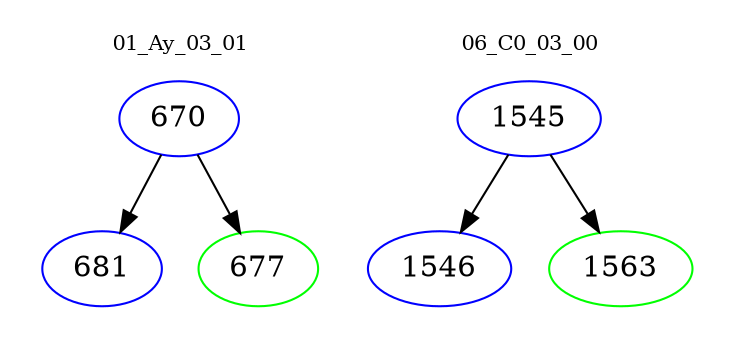 digraph{
subgraph cluster_0 {
color = white
label = "01_Ay_03_01";
fontsize=10;
T0_670 [label="670", color="blue"]
T0_670 -> T0_681 [color="black"]
T0_681 [label="681", color="blue"]
T0_670 -> T0_677 [color="black"]
T0_677 [label="677", color="green"]
}
subgraph cluster_1 {
color = white
label = "06_C0_03_00";
fontsize=10;
T1_1545 [label="1545", color="blue"]
T1_1545 -> T1_1546 [color="black"]
T1_1546 [label="1546", color="blue"]
T1_1545 -> T1_1563 [color="black"]
T1_1563 [label="1563", color="green"]
}
}
